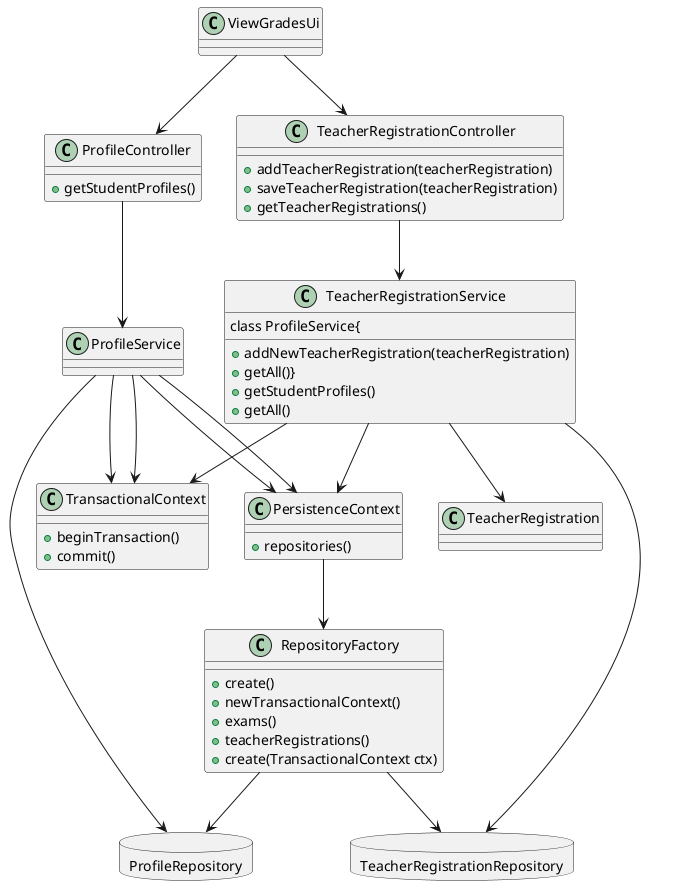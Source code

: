     @startuml
'https://plantuml.com/class-diagram

class ViewGradesUi{
}

class ProfileController{
+getStudentProfiles()
}

class TeacherRegistrationController{
+addTeacherRegistration(teacherRegistration)
+saveTeacherRegistration(teacherRegistration)
+getTeacherRegistrations()
}

class TeacherRegistrationService{
+addNewTeacherRegistration(teacherRegistration)
+getAll()}


class ProfileService{
+getStudentProfiles()
+getAll()
}


class PersistenceContext{
+repositories()
}

class RepositoryFactory{
+create()
+newTransactionalContext()
+exams()
+teacherRegistrations()
+create(TransactionalContext ctx)
}

database ProfileRepository{
}

database TeacherRegistrationRepository{
}



class TeacherRegistration{
}



class TransactionalContext{
+beginTransaction()
+commit()
}


ViewGradesUi --> ProfileController
ViewGradesUi --> TeacherRegistrationController
ProfileService-->PersistenceContext
ProfileService-->TransactionalContext
ProfileService-->PersistenceContext
ProfileService-->TransactionalContext
ProfileController-->ProfileService
ProfileService --> ProfileRepository
TeacherRegistrationService-->PersistenceContext
TeacherRegistrationService-->TransactionalContext
TeacherRegistrationService --> TeacherRegistration
TeacherRegistrationController-->TeacherRegistrationService
TeacherRegistrationService --> TeacherRegistrationRepository

PersistenceContext-->RepositoryFactory

RepositoryFactory-->ProfileRepository
RepositoryFactory-->TeacherRegistrationRepository

@enduml